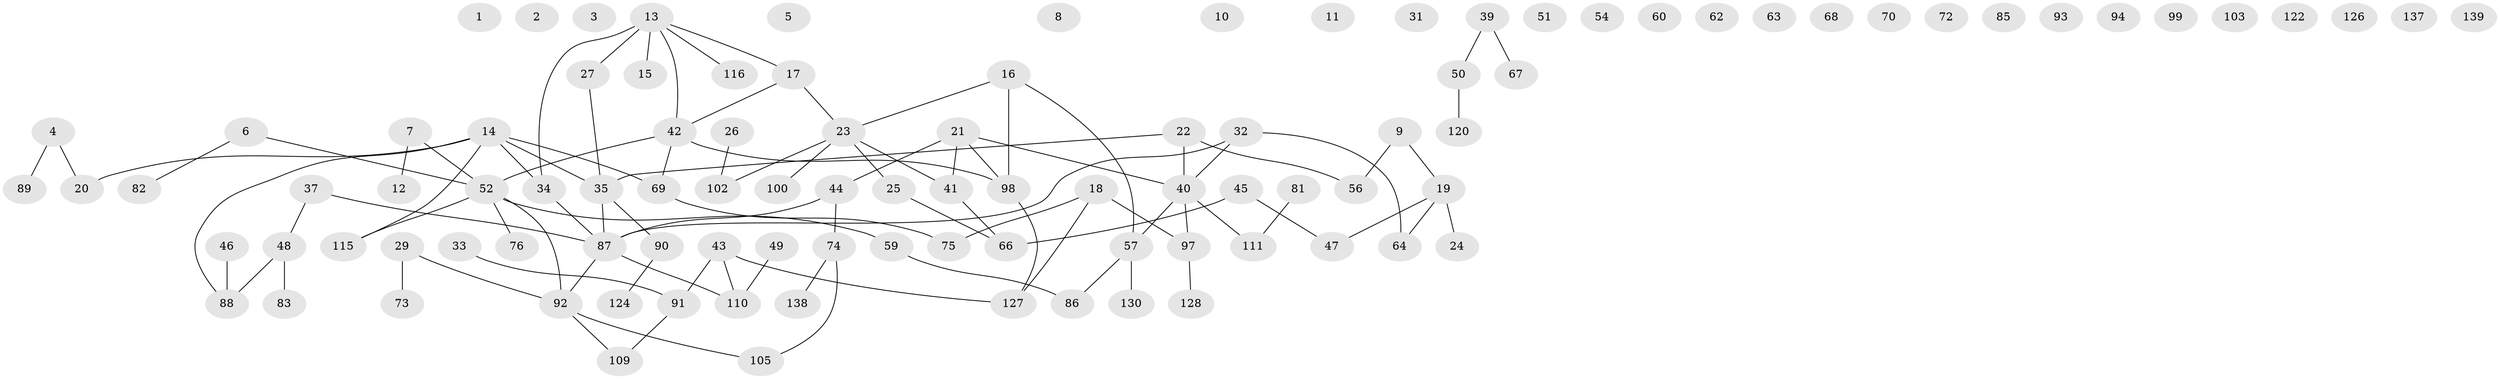 // Generated by graph-tools (version 1.1) at 2025/23/03/03/25 07:23:26]
// undirected, 101 vertices, 96 edges
graph export_dot {
graph [start="1"]
  node [color=gray90,style=filled];
  1;
  2;
  3;
  4 [super="+30"];
  5;
  6 [super="+36"];
  7 [super="+119"];
  8;
  9 [super="+65"];
  10;
  11;
  12;
  13 [super="+55"];
  14 [super="+71"];
  15;
  16 [super="+96"];
  17;
  18 [super="+101"];
  19 [super="+38"];
  20 [super="+84"];
  21 [super="+95"];
  22 [super="+125"];
  23 [super="+61"];
  24;
  25 [super="+134"];
  26 [super="+28"];
  27 [super="+118"];
  29;
  31;
  32 [super="+107"];
  33 [super="+78"];
  34;
  35 [super="+53"];
  37;
  39;
  40 [super="+58"];
  41 [super="+113"];
  42;
  43 [super="+140"];
  44;
  45 [super="+141"];
  46;
  47;
  48 [super="+131"];
  49 [super="+80"];
  50;
  51;
  52 [super="+136"];
  54;
  56 [super="+79"];
  57 [super="+77"];
  59 [super="+132"];
  60;
  62;
  63;
  64;
  66;
  67;
  68;
  69;
  70 [super="+108"];
  72;
  73;
  74 [super="+117"];
  75 [super="+104"];
  76;
  81;
  82;
  83;
  85;
  86;
  87 [super="+112"];
  88;
  89;
  90 [super="+114"];
  91 [super="+123"];
  92 [super="+133"];
  93;
  94 [super="+135"];
  97 [super="+106"];
  98 [super="+121"];
  99;
  100;
  102;
  103;
  105;
  109;
  110 [super="+129"];
  111;
  115;
  116;
  120;
  122;
  124;
  126;
  127;
  128;
  130;
  137;
  138;
  139;
  4 -- 20;
  4 -- 89;
  6 -- 82;
  6 -- 52;
  7 -- 12;
  7 -- 52;
  9 -- 56;
  9 -- 19;
  13 -- 15;
  13 -- 17;
  13 -- 42;
  13 -- 116;
  13 -- 34;
  13 -- 27;
  14 -- 34;
  14 -- 88;
  14 -- 115;
  14 -- 69;
  14 -- 20;
  14 -- 35;
  16 -- 57;
  16 -- 98;
  16 -- 23;
  17 -- 23;
  17 -- 42;
  18 -- 127;
  18 -- 75;
  18 -- 97;
  19 -- 47;
  19 -- 64;
  19 -- 24;
  21 -- 41;
  21 -- 40;
  21 -- 44;
  21 -- 98;
  22 -- 35;
  22 -- 56;
  22 -- 40;
  23 -- 102;
  23 -- 100;
  23 -- 25;
  23 -- 41;
  25 -- 66;
  26 -- 102;
  27 -- 35;
  29 -- 73;
  29 -- 92;
  32 -- 64;
  32 -- 87;
  32 -- 40;
  33 -- 91;
  34 -- 87;
  35 -- 87 [weight=2];
  35 -- 90;
  37 -- 87;
  37 -- 48;
  39 -- 50;
  39 -- 67;
  40 -- 111;
  40 -- 57;
  40 -- 97;
  41 -- 66;
  42 -- 52;
  42 -- 69;
  42 -- 98;
  43 -- 110;
  43 -- 127;
  43 -- 91;
  44 -- 74;
  44 -- 87;
  45 -- 66;
  45 -- 47;
  46 -- 88;
  48 -- 88;
  48 -- 83;
  49 -- 110;
  50 -- 120;
  52 -- 76;
  52 -- 115;
  52 -- 59;
  52 -- 92;
  57 -- 130;
  57 -- 86;
  59 -- 86;
  69 -- 75;
  74 -- 105;
  74 -- 138;
  81 -- 111;
  87 -- 110;
  87 -- 92;
  90 -- 124;
  91 -- 109;
  92 -- 105;
  92 -- 109;
  97 -- 128;
  98 -- 127;
}
